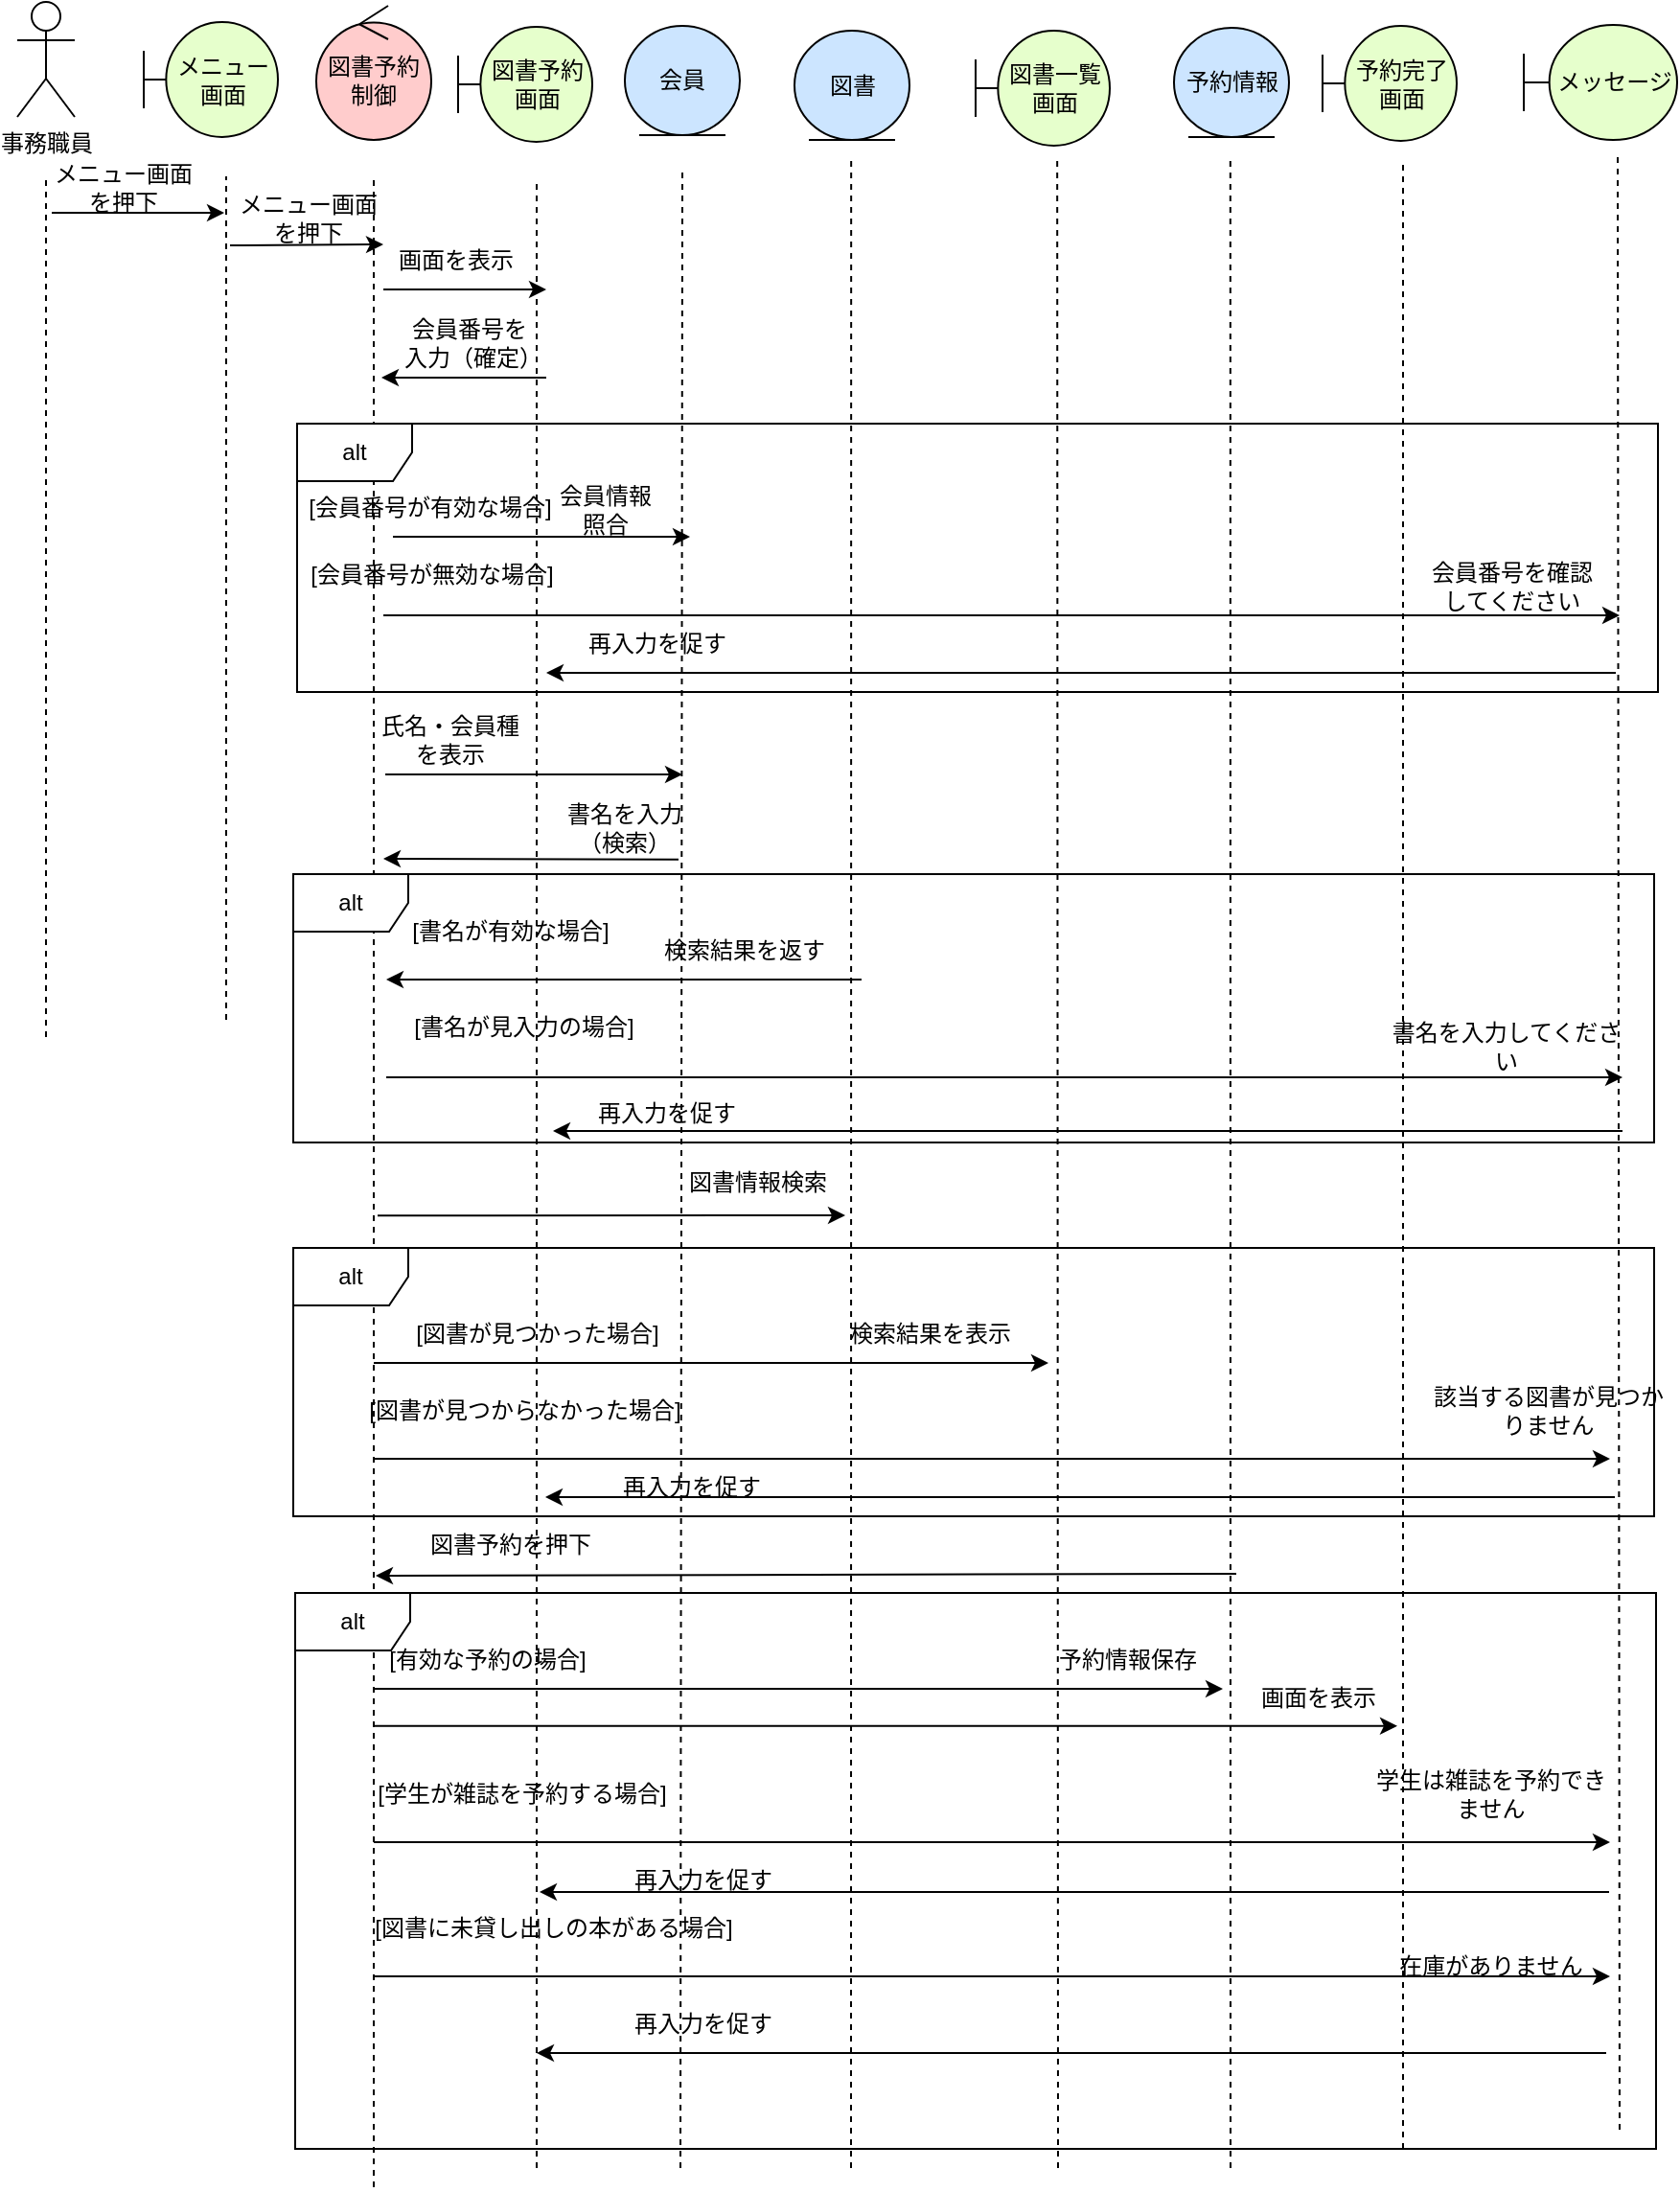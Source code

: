 <mxfile version="28.2.5">
  <diagram id="-6-OKpFeJgZljXDTQCBE" name="ページ1">
    <mxGraphModel dx="1565" dy="708" grid="1" gridSize="10" guides="1" tooltips="1" connect="1" arrows="1" fold="1" page="1" pageScale="1" pageWidth="827" pageHeight="1169" math="0" shadow="0">
      <root>
        <mxCell id="0" />
        <mxCell id="1" parent="0" />
        <mxCell id="DuBBFkumvUSzoL5AuAYB-2" value="事務職員" style="shape=umlActor;verticalLabelPosition=bottom;verticalAlign=top;html=1;outlineConnect=0;" vertex="1" parent="1">
          <mxGeometry x="24" y="10" width="30" height="60" as="geometry" />
        </mxCell>
        <mxCell id="DuBBFkumvUSzoL5AuAYB-3" value="メニュー画面" style="shape=umlBoundary;whiteSpace=wrap;html=1;fillColor=#E6FFCC;" vertex="1" parent="1">
          <mxGeometry x="90" y="20.5" width="70" height="60" as="geometry" />
        </mxCell>
        <mxCell id="DuBBFkumvUSzoL5AuAYB-6" value="" style="endArrow=none;dashed=1;html=1;rounded=0;" edge="1" parent="1">
          <mxGeometry width="50" height="50" relative="1" as="geometry">
            <mxPoint x="39" y="550" as="sourcePoint" />
            <mxPoint x="39" y="100" as="targetPoint" />
          </mxGeometry>
        </mxCell>
        <mxCell id="DuBBFkumvUSzoL5AuAYB-7" value="" style="endArrow=classic;html=1;rounded=0;" edge="1" parent="1">
          <mxGeometry width="50" height="50" relative="1" as="geometry">
            <mxPoint x="42" y="120" as="sourcePoint" />
            <mxPoint x="132" y="120" as="targetPoint" />
          </mxGeometry>
        </mxCell>
        <mxCell id="DuBBFkumvUSzoL5AuAYB-8" value="" style="endArrow=none;dashed=1;html=1;rounded=0;" edge="1" parent="1">
          <mxGeometry width="50" height="50" relative="1" as="geometry">
            <mxPoint x="133" y="541" as="sourcePoint" />
            <mxPoint x="133" y="101" as="targetPoint" />
          </mxGeometry>
        </mxCell>
        <mxCell id="DuBBFkumvUSzoL5AuAYB-9" value="メニュー&lt;span style=&quot;background-color: transparent; color: light-dark(rgb(0, 0, 0), rgb(255, 255, 255));&quot;&gt;画面&lt;/span&gt;&lt;div&gt;&lt;span style=&quot;background-color: transparent; color: light-dark(rgb(0, 0, 0), rgb(255, 255, 255));&quot;&gt;を押下&lt;/span&gt;&lt;/div&gt;" style="text;html=1;align=center;verticalAlign=middle;whiteSpace=wrap;rounded=0;" vertex="1" parent="1">
          <mxGeometry x="24" y="92" width="111" height="30" as="geometry" />
        </mxCell>
        <mxCell id="DuBBFkumvUSzoL5AuAYB-10" value="図書予約制御" style="ellipse;shape=umlControl;whiteSpace=wrap;html=1;fillColor=#FFCCCC;" vertex="1" parent="1">
          <mxGeometry x="180" y="12" width="60" height="70" as="geometry" />
        </mxCell>
        <mxCell id="DuBBFkumvUSzoL5AuAYB-11" value="" style="endArrow=none;dashed=1;html=1;rounded=0;" edge="1" parent="1">
          <mxGeometry width="50" height="50" relative="1" as="geometry">
            <mxPoint x="210" y="1150" as="sourcePoint" />
            <mxPoint x="210.0" y="101.0" as="targetPoint" />
          </mxGeometry>
        </mxCell>
        <mxCell id="DuBBFkumvUSzoL5AuAYB-12" value="" style="endArrow=classic;html=1;rounded=0;" edge="1" parent="1">
          <mxGeometry width="50" height="50" relative="1" as="geometry">
            <mxPoint x="135" y="137" as="sourcePoint" />
            <mxPoint x="215" y="136.5" as="targetPoint" />
          </mxGeometry>
        </mxCell>
        <mxCell id="DuBBFkumvUSzoL5AuAYB-13" value="メニュー&lt;span style=&quot;background-color: transparent; color: light-dark(rgb(0, 0, 0), rgb(255, 255, 255));&quot;&gt;画面&lt;/span&gt;&lt;div&gt;&lt;span style=&quot;background-color: transparent; color: light-dark(rgb(0, 0, 0), rgb(255, 255, 255));&quot;&gt;を押下&lt;/span&gt;&lt;/div&gt;" style="text;html=1;align=center;verticalAlign=middle;whiteSpace=wrap;rounded=0;" vertex="1" parent="1">
          <mxGeometry x="116" y="108" width="120" height="30" as="geometry" />
        </mxCell>
        <mxCell id="DuBBFkumvUSzoL5AuAYB-15" value="図書予約画面" style="shape=umlBoundary;whiteSpace=wrap;html=1;fillColor=#E6FFCC;" vertex="1" parent="1">
          <mxGeometry x="254" y="23" width="70" height="60" as="geometry" />
        </mxCell>
        <mxCell id="DuBBFkumvUSzoL5AuAYB-16" value="" style="endArrow=none;dashed=1;html=1;rounded=0;" edge="1" parent="1">
          <mxGeometry width="50" height="50" relative="1" as="geometry">
            <mxPoint x="295" y="1140" as="sourcePoint" />
            <mxPoint x="295" y="104.002" as="targetPoint" />
          </mxGeometry>
        </mxCell>
        <mxCell id="DuBBFkumvUSzoL5AuAYB-17" value="" style="endArrow=classic;html=1;rounded=0;" edge="1" parent="1">
          <mxGeometry width="50" height="50" relative="1" as="geometry">
            <mxPoint x="215" y="160" as="sourcePoint" />
            <mxPoint x="300" y="160" as="targetPoint" />
          </mxGeometry>
        </mxCell>
        <mxCell id="DuBBFkumvUSzoL5AuAYB-19" value="画面を表示" style="text;html=1;align=center;verticalAlign=middle;whiteSpace=wrap;rounded=0;" vertex="1" parent="1">
          <mxGeometry x="218" y="130" width="70" height="30" as="geometry" />
        </mxCell>
        <mxCell id="DuBBFkumvUSzoL5AuAYB-20" value="" style="endArrow=classic;html=1;rounded=0;" edge="1" parent="1">
          <mxGeometry width="50" height="50" relative="1" as="geometry">
            <mxPoint x="300" y="206" as="sourcePoint" />
            <mxPoint x="214" y="206" as="targetPoint" />
          </mxGeometry>
        </mxCell>
        <mxCell id="DuBBFkumvUSzoL5AuAYB-21" value="会員番号を入力（確定）" style="text;html=1;align=center;verticalAlign=middle;whiteSpace=wrap;rounded=0;" vertex="1" parent="1">
          <mxGeometry x="225" y="173" width="70" height="30" as="geometry" />
        </mxCell>
        <mxCell id="DuBBFkumvUSzoL5AuAYB-22" value="会員" style="ellipse;shape=umlEntity;whiteSpace=wrap;html=1;fillColor=#CCE5FF;" vertex="1" parent="1">
          <mxGeometry x="341" y="22.5" width="60" height="57" as="geometry" />
        </mxCell>
        <mxCell id="DuBBFkumvUSzoL5AuAYB-23" value="" style="endArrow=none;dashed=1;html=1;rounded=0;" edge="1" parent="1">
          <mxGeometry width="50" height="50" relative="1" as="geometry">
            <mxPoint x="370" y="1140" as="sourcePoint" />
            <mxPoint x="371" y="98" as="targetPoint" />
          </mxGeometry>
        </mxCell>
        <mxCell id="DuBBFkumvUSzoL5AuAYB-24" value="" style="endArrow=classic;html=1;rounded=0;" edge="1" parent="1">
          <mxGeometry width="50" height="50" relative="1" as="geometry">
            <mxPoint x="220" y="289" as="sourcePoint" />
            <mxPoint x="375" y="289" as="targetPoint" />
          </mxGeometry>
        </mxCell>
        <mxCell id="DuBBFkumvUSzoL5AuAYB-29" value="会員情報&lt;div&gt;照合&lt;/div&gt;" style="text;html=1;align=center;verticalAlign=middle;whiteSpace=wrap;rounded=0;" vertex="1" parent="1">
          <mxGeometry x="288" y="260" width="86" height="30" as="geometry" />
        </mxCell>
        <mxCell id="DuBBFkumvUSzoL5AuAYB-30" value="氏名・会員種&lt;div&gt;を表示&lt;/div&gt;" style="text;html=1;align=center;verticalAlign=middle;whiteSpace=wrap;rounded=0;" vertex="1" parent="1">
          <mxGeometry x="195" y="380" width="110" height="30" as="geometry" />
        </mxCell>
        <mxCell id="DuBBFkumvUSzoL5AuAYB-31" value="" style="endArrow=classic;html=1;rounded=0;" edge="1" parent="1">
          <mxGeometry width="50" height="50" relative="1" as="geometry">
            <mxPoint x="216" y="413" as="sourcePoint" />
            <mxPoint x="371" y="413" as="targetPoint" />
          </mxGeometry>
        </mxCell>
        <mxCell id="DuBBFkumvUSzoL5AuAYB-32" value="" style="endArrow=classic;html=1;rounded=0;" edge="1" parent="1">
          <mxGeometry width="50" height="50" relative="1" as="geometry">
            <mxPoint x="369" y="457.42" as="sourcePoint" />
            <mxPoint x="215" y="457" as="targetPoint" />
          </mxGeometry>
        </mxCell>
        <mxCell id="DuBBFkumvUSzoL5AuAYB-33" value="書名を入力&lt;div&gt;（検索）&lt;/div&gt;" style="text;html=1;align=center;verticalAlign=middle;whiteSpace=wrap;rounded=0;" vertex="1" parent="1">
          <mxGeometry x="286" y="426" width="110" height="30" as="geometry" />
        </mxCell>
        <mxCell id="DuBBFkumvUSzoL5AuAYB-34" value="図書" style="ellipse;shape=umlEntity;whiteSpace=wrap;html=1;fillColor=#CCE5FF;" vertex="1" parent="1">
          <mxGeometry x="429.5" y="25" width="60" height="57" as="geometry" />
        </mxCell>
        <mxCell id="DuBBFkumvUSzoL5AuAYB-35" value="" style="endArrow=none;dashed=1;html=1;rounded=0;" edge="1" parent="1">
          <mxGeometry width="50" height="50" relative="1" as="geometry">
            <mxPoint x="459" y="1140" as="sourcePoint" />
            <mxPoint x="459.08" y="93" as="targetPoint" />
          </mxGeometry>
        </mxCell>
        <mxCell id="DuBBFkumvUSzoL5AuAYB-36" value="" style="endArrow=classic;html=1;rounded=0;" edge="1" parent="1">
          <mxGeometry width="50" height="50" relative="1" as="geometry">
            <mxPoint x="212" y="643.17" as="sourcePoint" />
            <mxPoint x="456" y="643" as="targetPoint" />
          </mxGeometry>
        </mxCell>
        <mxCell id="DuBBFkumvUSzoL5AuAYB-37" value="図書情報検索" style="text;html=1;align=center;verticalAlign=middle;whiteSpace=wrap;rounded=0;" vertex="1" parent="1">
          <mxGeometry x="367" y="611" width="87" height="30" as="geometry" />
        </mxCell>
        <mxCell id="DuBBFkumvUSzoL5AuAYB-39" value="検索結果を表示" style="text;html=1;align=center;verticalAlign=middle;whiteSpace=wrap;rounded=0;" vertex="1" parent="1">
          <mxGeometry x="457" y="690" width="87" height="30" as="geometry" />
        </mxCell>
        <mxCell id="DuBBFkumvUSzoL5AuAYB-40" value="図書一覧画面" style="shape=umlBoundary;whiteSpace=wrap;html=1;fillColor=#E6FFCC;" vertex="1" parent="1">
          <mxGeometry x="524" y="25" width="70" height="60" as="geometry" />
        </mxCell>
        <mxCell id="DuBBFkumvUSzoL5AuAYB-41" value="" style="endArrow=none;dashed=1;html=1;rounded=0;" edge="1" parent="1">
          <mxGeometry width="50" height="50" relative="1" as="geometry">
            <mxPoint x="567" y="1140" as="sourcePoint" />
            <mxPoint x="566.58" y="90" as="targetPoint" />
          </mxGeometry>
        </mxCell>
        <mxCell id="DuBBFkumvUSzoL5AuAYB-42" value="" style="endArrow=classic;html=1;rounded=0;" edge="1" parent="1">
          <mxGeometry width="50" height="50" relative="1" as="geometry">
            <mxPoint x="210" y="720" as="sourcePoint" />
            <mxPoint x="562" y="720" as="targetPoint" />
          </mxGeometry>
        </mxCell>
        <mxCell id="DuBBFkumvUSzoL5AuAYB-43" value="" style="endArrow=classic;html=1;rounded=0;" edge="1" parent="1">
          <mxGeometry width="50" height="50" relative="1" as="geometry">
            <mxPoint x="660" y="830" as="sourcePoint" />
            <mxPoint x="211" y="831" as="targetPoint" />
          </mxGeometry>
        </mxCell>
        <mxCell id="DuBBFkumvUSzoL5AuAYB-44" value="図書予約を押下" style="text;html=1;align=center;verticalAlign=middle;whiteSpace=wrap;rounded=0;" vertex="1" parent="1">
          <mxGeometry x="238" y="800" width="87" height="30" as="geometry" />
        </mxCell>
        <mxCell id="DuBBFkumvUSzoL5AuAYB-46" value="予約情報" style="ellipse;shape=umlEntity;whiteSpace=wrap;html=1;fillColor=#CCE5FF;" vertex="1" parent="1">
          <mxGeometry x="627.5" y="23.5" width="60" height="57" as="geometry" />
        </mxCell>
        <mxCell id="DuBBFkumvUSzoL5AuAYB-47" value="予約完了画面" style="shape=umlBoundary;whiteSpace=wrap;html=1;fillColor=#E6FFCC;" vertex="1" parent="1">
          <mxGeometry x="705" y="22.5" width="70" height="60" as="geometry" />
        </mxCell>
        <mxCell id="DuBBFkumvUSzoL5AuAYB-48" value="" style="endArrow=none;dashed=1;html=1;rounded=0;" edge="1" parent="1">
          <mxGeometry width="50" height="50" relative="1" as="geometry">
            <mxPoint x="657" y="1140" as="sourcePoint" />
            <mxPoint x="656.91" y="92" as="targetPoint" />
          </mxGeometry>
        </mxCell>
        <mxCell id="DuBBFkumvUSzoL5AuAYB-49" value="" style="endArrow=none;dashed=1;html=1;rounded=0;" edge="1" parent="1">
          <mxGeometry width="50" height="50" relative="1" as="geometry">
            <mxPoint x="747" y="1130" as="sourcePoint" />
            <mxPoint x="747" y="92" as="targetPoint" />
          </mxGeometry>
        </mxCell>
        <mxCell id="DuBBFkumvUSzoL5AuAYB-50" value="" style="endArrow=classic;html=1;rounded=0;" edge="1" parent="1">
          <mxGeometry width="50" height="50" relative="1" as="geometry">
            <mxPoint x="210" y="890.0" as="sourcePoint" />
            <mxPoint x="653" y="890.0" as="targetPoint" />
          </mxGeometry>
        </mxCell>
        <mxCell id="DuBBFkumvUSzoL5AuAYB-51" value="" style="endArrow=classic;html=1;rounded=0;" edge="1" parent="1">
          <mxGeometry width="50" height="50" relative="1" as="geometry">
            <mxPoint x="210" y="909.41" as="sourcePoint" />
            <mxPoint x="744" y="909.41" as="targetPoint" />
          </mxGeometry>
        </mxCell>
        <mxCell id="DuBBFkumvUSzoL5AuAYB-52" value="予約情報保存" style="text;html=1;align=center;verticalAlign=middle;whiteSpace=wrap;rounded=0;" vertex="1" parent="1">
          <mxGeometry x="560" y="860" width="87" height="30" as="geometry" />
        </mxCell>
        <mxCell id="DuBBFkumvUSzoL5AuAYB-55" value="画面を表示" style="text;strokeColor=none;align=center;fillColor=none;html=1;verticalAlign=middle;whiteSpace=wrap;rounded=0;" vertex="1" parent="1">
          <mxGeometry x="668" y="880" width="70" height="30" as="geometry" />
        </mxCell>
        <mxCell id="DuBBFkumvUSzoL5AuAYB-56" value="" style="endArrow=classic;html=1;rounded=0;" edge="1" parent="1">
          <mxGeometry width="50" height="50" relative="1" as="geometry">
            <mxPoint x="464.5" y="520" as="sourcePoint" />
            <mxPoint x="216.5" y="520" as="targetPoint" />
          </mxGeometry>
        </mxCell>
        <mxCell id="DuBBFkumvUSzoL5AuAYB-57" value="検索結果を返す" style="text;html=1;align=center;verticalAlign=middle;whiteSpace=wrap;rounded=0;" vertex="1" parent="1">
          <mxGeometry x="360" y="490" width="87" height="30" as="geometry" />
        </mxCell>
        <mxCell id="DuBBFkumvUSzoL5AuAYB-63" value="[会員番号が有効な場合]" style="text;html=1;align=center;verticalAlign=middle;whiteSpace=wrap;rounded=0;" vertex="1" parent="1">
          <mxGeometry x="168" y="259" width="143" height="30" as="geometry" />
        </mxCell>
        <mxCell id="DuBBFkumvUSzoL5AuAYB-64" value="alt" style="shape=umlFrame;whiteSpace=wrap;html=1;pointerEvents=0;" vertex="1" parent="1">
          <mxGeometry x="170" y="230" width="710" height="140" as="geometry" />
        </mxCell>
        <mxCell id="DuBBFkumvUSzoL5AuAYB-67" value="[会員番号が無効な場合]" style="text;html=1;align=center;verticalAlign=middle;whiteSpace=wrap;rounded=0;" vertex="1" parent="1">
          <mxGeometry x="169" y="294" width="143" height="30" as="geometry" />
        </mxCell>
        <mxCell id="DuBBFkumvUSzoL5AuAYB-68" value="" style="endArrow=classic;html=1;rounded=0;" edge="1" parent="1">
          <mxGeometry width="50" height="50" relative="1" as="geometry">
            <mxPoint x="215" y="330" as="sourcePoint" />
            <mxPoint x="860" y="330" as="targetPoint" />
          </mxGeometry>
        </mxCell>
        <mxCell id="DuBBFkumvUSzoL5AuAYB-69" value="メッセージ" style="shape=umlBoundary;whiteSpace=wrap;html=1;fillColor=#E6FFCC;" vertex="1" parent="1">
          <mxGeometry x="810" y="22" width="80" height="60" as="geometry" />
        </mxCell>
        <mxCell id="DuBBFkumvUSzoL5AuAYB-70" value="" style="endArrow=none;dashed=1;html=1;rounded=0;" edge="1" parent="1">
          <mxGeometry width="50" height="50" relative="1" as="geometry">
            <mxPoint x="860" y="1120" as="sourcePoint" />
            <mxPoint x="859" y="89" as="targetPoint" />
          </mxGeometry>
        </mxCell>
        <mxCell id="DuBBFkumvUSzoL5AuAYB-71" value="会員番号を確認&lt;div&gt;してください&lt;/div&gt;" style="text;html=1;align=center;verticalAlign=middle;whiteSpace=wrap;rounded=0;" vertex="1" parent="1">
          <mxGeometry x="741" y="300" width="126" height="30" as="geometry" />
        </mxCell>
        <mxCell id="DuBBFkumvUSzoL5AuAYB-72" value="" style="endArrow=classic;html=1;rounded=0;" edge="1" parent="1">
          <mxGeometry width="50" height="50" relative="1" as="geometry">
            <mxPoint x="858" y="360" as="sourcePoint" />
            <mxPoint x="300" y="360" as="targetPoint" />
          </mxGeometry>
        </mxCell>
        <mxCell id="DuBBFkumvUSzoL5AuAYB-73" value="再入力を促す" style="text;html=1;align=center;verticalAlign=middle;whiteSpace=wrap;rounded=0;" vertex="1" parent="1">
          <mxGeometry x="295" y="330" width="126" height="30" as="geometry" />
        </mxCell>
        <mxCell id="DuBBFkumvUSzoL5AuAYB-74" value="alt" style="shape=umlFrame;whiteSpace=wrap;html=1;pointerEvents=0;" vertex="1" parent="1">
          <mxGeometry x="168" y="465" width="710" height="140" as="geometry" />
        </mxCell>
        <mxCell id="DuBBFkumvUSzoL5AuAYB-75" value="[書名が有効な場合]" style="text;html=1;align=center;verticalAlign=middle;whiteSpace=wrap;rounded=0;" vertex="1" parent="1">
          <mxGeometry x="210" y="480" width="143" height="30" as="geometry" />
        </mxCell>
        <mxCell id="DuBBFkumvUSzoL5AuAYB-76" value="[書名が見入力の場合]" style="text;html=1;align=center;verticalAlign=middle;whiteSpace=wrap;rounded=0;" vertex="1" parent="1">
          <mxGeometry x="217" y="530" width="143" height="30" as="geometry" />
        </mxCell>
        <mxCell id="DuBBFkumvUSzoL5AuAYB-77" value="" style="endArrow=classic;html=1;rounded=0;" edge="1" parent="1">
          <mxGeometry width="50" height="50" relative="1" as="geometry">
            <mxPoint x="216.5" y="571" as="sourcePoint" />
            <mxPoint x="861.5" y="571" as="targetPoint" />
          </mxGeometry>
        </mxCell>
        <mxCell id="DuBBFkumvUSzoL5AuAYB-78" value="書名を入力してください" style="text;html=1;align=center;verticalAlign=middle;whiteSpace=wrap;rounded=0;" vertex="1" parent="1">
          <mxGeometry x="738" y="540" width="126" height="30" as="geometry" />
        </mxCell>
        <mxCell id="DuBBFkumvUSzoL5AuAYB-79" value="" style="endArrow=classic;html=1;rounded=0;" edge="1" parent="1">
          <mxGeometry width="50" height="50" relative="1" as="geometry">
            <mxPoint x="861.5" y="599" as="sourcePoint" />
            <mxPoint x="303.5" y="599" as="targetPoint" />
          </mxGeometry>
        </mxCell>
        <mxCell id="DuBBFkumvUSzoL5AuAYB-80" value="再入力を促す" style="text;html=1;align=center;verticalAlign=middle;whiteSpace=wrap;rounded=0;" vertex="1" parent="1">
          <mxGeometry x="299.5" y="575" width="126" height="30" as="geometry" />
        </mxCell>
        <mxCell id="DuBBFkumvUSzoL5AuAYB-84" value="alt" style="shape=umlFrame;whiteSpace=wrap;html=1;pointerEvents=0;" vertex="1" parent="1">
          <mxGeometry x="168" y="660" width="710" height="140" as="geometry" />
        </mxCell>
        <mxCell id="DuBBFkumvUSzoL5AuAYB-86" value="[図書が見つかった場合]" style="text;html=1;align=center;verticalAlign=middle;whiteSpace=wrap;rounded=0;" vertex="1" parent="1">
          <mxGeometry x="224" y="690" width="143" height="30" as="geometry" />
        </mxCell>
        <mxCell id="DuBBFkumvUSzoL5AuAYB-87" value="[図書が見つからなかった場合]" style="text;html=1;align=center;verticalAlign=middle;whiteSpace=wrap;rounded=0;" vertex="1" parent="1">
          <mxGeometry x="205" y="730" width="168" height="30" as="geometry" />
        </mxCell>
        <mxCell id="DuBBFkumvUSzoL5AuAYB-88" value="" style="endArrow=classic;html=1;rounded=0;" edge="1" parent="1">
          <mxGeometry width="50" height="50" relative="1" as="geometry">
            <mxPoint x="210" y="770" as="sourcePoint" />
            <mxPoint x="855" y="770" as="targetPoint" />
          </mxGeometry>
        </mxCell>
        <mxCell id="DuBBFkumvUSzoL5AuAYB-89" value="該当する図書が見つかりません" style="text;html=1;align=center;verticalAlign=middle;whiteSpace=wrap;rounded=0;" vertex="1" parent="1">
          <mxGeometry x="760" y="730" width="126" height="30" as="geometry" />
        </mxCell>
        <mxCell id="DuBBFkumvUSzoL5AuAYB-90" value="" style="endArrow=classic;html=1;rounded=0;" edge="1" parent="1">
          <mxGeometry width="50" height="50" relative="1" as="geometry">
            <mxPoint x="857.5" y="790" as="sourcePoint" />
            <mxPoint x="299.5" y="790" as="targetPoint" />
          </mxGeometry>
        </mxCell>
        <mxCell id="DuBBFkumvUSzoL5AuAYB-91" value="再入力を促す" style="text;html=1;align=center;verticalAlign=middle;whiteSpace=wrap;rounded=0;" vertex="1" parent="1">
          <mxGeometry x="313" y="770" width="126" height="30" as="geometry" />
        </mxCell>
        <mxCell id="DuBBFkumvUSzoL5AuAYB-92" value="alt" style="shape=umlFrame;whiteSpace=wrap;html=1;pointerEvents=0;" vertex="1" parent="1">
          <mxGeometry x="169" y="840" width="710" height="290" as="geometry" />
        </mxCell>
        <mxCell id="DuBBFkumvUSzoL5AuAYB-93" value="[有効な予約の場合]" style="text;html=1;align=center;verticalAlign=middle;whiteSpace=wrap;rounded=0;" vertex="1" parent="1">
          <mxGeometry x="198" y="860" width="143" height="30" as="geometry" />
        </mxCell>
        <mxCell id="DuBBFkumvUSzoL5AuAYB-95" value="[学生が雑誌を予約する場合]" style="text;html=1;align=center;verticalAlign=middle;whiteSpace=wrap;rounded=0;" vertex="1" parent="1">
          <mxGeometry x="205" y="930" width="165" height="30" as="geometry" />
        </mxCell>
        <mxCell id="DuBBFkumvUSzoL5AuAYB-96" value="" style="endArrow=classic;html=1;rounded=0;" edge="1" parent="1">
          <mxGeometry width="50" height="50" relative="1" as="geometry">
            <mxPoint x="210" y="970" as="sourcePoint" />
            <mxPoint x="855" y="970" as="targetPoint" />
          </mxGeometry>
        </mxCell>
        <mxCell id="DuBBFkumvUSzoL5AuAYB-97" value="学生は雑誌を予約できません" style="text;html=1;align=center;verticalAlign=middle;whiteSpace=wrap;rounded=0;" vertex="1" parent="1">
          <mxGeometry x="730" y="930" width="126" height="30" as="geometry" />
        </mxCell>
        <mxCell id="DuBBFkumvUSzoL5AuAYB-98" value="" style="endArrow=classic;html=1;rounded=0;" edge="1" parent="1">
          <mxGeometry width="50" height="50" relative="1" as="geometry">
            <mxPoint x="854.5" y="996" as="sourcePoint" />
            <mxPoint x="296.5" y="996" as="targetPoint" />
          </mxGeometry>
        </mxCell>
        <mxCell id="DuBBFkumvUSzoL5AuAYB-99" value="再入力を促す" style="text;html=1;align=center;verticalAlign=middle;whiteSpace=wrap;rounded=0;" vertex="1" parent="1">
          <mxGeometry x="319" y="975" width="126" height="30" as="geometry" />
        </mxCell>
        <mxCell id="DuBBFkumvUSzoL5AuAYB-100" value="[図書に未貸し出しの本がある場合]" style="text;html=1;align=center;verticalAlign=middle;whiteSpace=wrap;rounded=0;" vertex="1" parent="1">
          <mxGeometry x="208" y="1000" width="192" height="30" as="geometry" />
        </mxCell>
        <mxCell id="DuBBFkumvUSzoL5AuAYB-101" value="" style="endArrow=classic;html=1;rounded=0;" edge="1" parent="1">
          <mxGeometry width="50" height="50" relative="1" as="geometry">
            <mxPoint x="210" y="1040" as="sourcePoint" />
            <mxPoint x="855" y="1040" as="targetPoint" />
          </mxGeometry>
        </mxCell>
        <mxCell id="DuBBFkumvUSzoL5AuAYB-102" value="在庫がありません" style="text;html=1;align=center;verticalAlign=middle;whiteSpace=wrap;rounded=0;" vertex="1" parent="1">
          <mxGeometry x="730" y="1020" width="126" height="30" as="geometry" />
        </mxCell>
        <mxCell id="DuBBFkumvUSzoL5AuAYB-103" value="" style="endArrow=classic;html=1;rounded=0;" edge="1" parent="1">
          <mxGeometry width="50" height="50" relative="1" as="geometry">
            <mxPoint x="853" y="1080" as="sourcePoint" />
            <mxPoint x="295" y="1080" as="targetPoint" />
          </mxGeometry>
        </mxCell>
        <mxCell id="DuBBFkumvUSzoL5AuAYB-104" value="再入力を促す" style="text;html=1;align=center;verticalAlign=middle;whiteSpace=wrap;rounded=0;" vertex="1" parent="1">
          <mxGeometry x="319" y="1050" width="126" height="30" as="geometry" />
        </mxCell>
      </root>
    </mxGraphModel>
  </diagram>
</mxfile>

